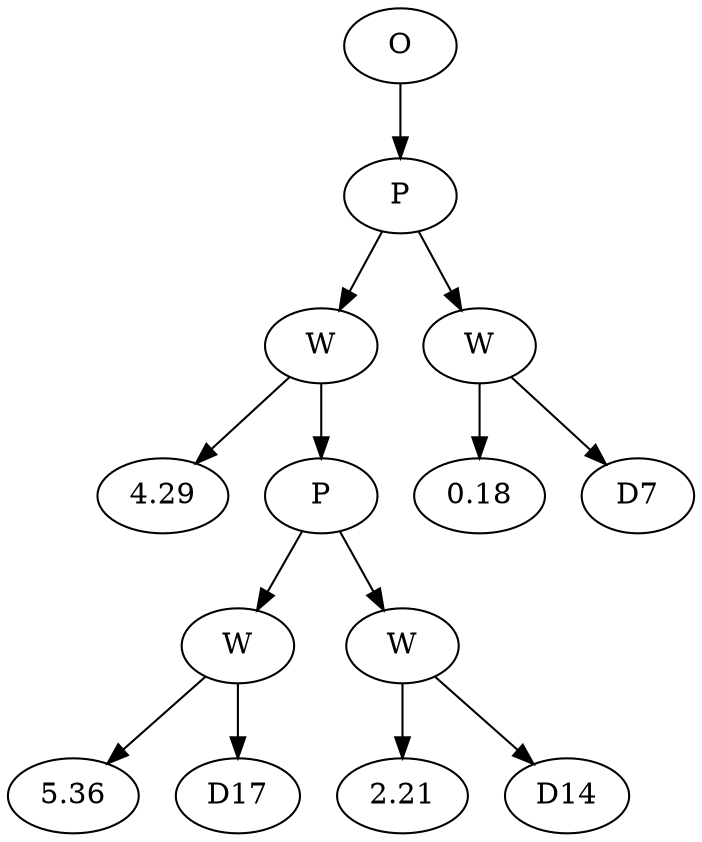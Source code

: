 // Tree
digraph {
	4888238 [label=O]
	4888239 [label=P]
	4888238 -> 4888239
	4888240 [label=W]
	4888239 -> 4888240
	4888241 [label=4.29]
	4888240 -> 4888241
	4888242 [label=P]
	4888240 -> 4888242
	4888243 [label=W]
	4888242 -> 4888243
	4888244 [label=5.36]
	4888243 -> 4888244
	4888245 [label=D17]
	4888243 -> 4888245
	4888246 [label=W]
	4888242 -> 4888246
	4888247 [label=2.21]
	4888246 -> 4888247
	4888248 [label=D14]
	4888246 -> 4888248
	4888249 [label=W]
	4888239 -> 4888249
	4888250 [label=0.18]
	4888249 -> 4888250
	4888251 [label=D7]
	4888249 -> 4888251
}
